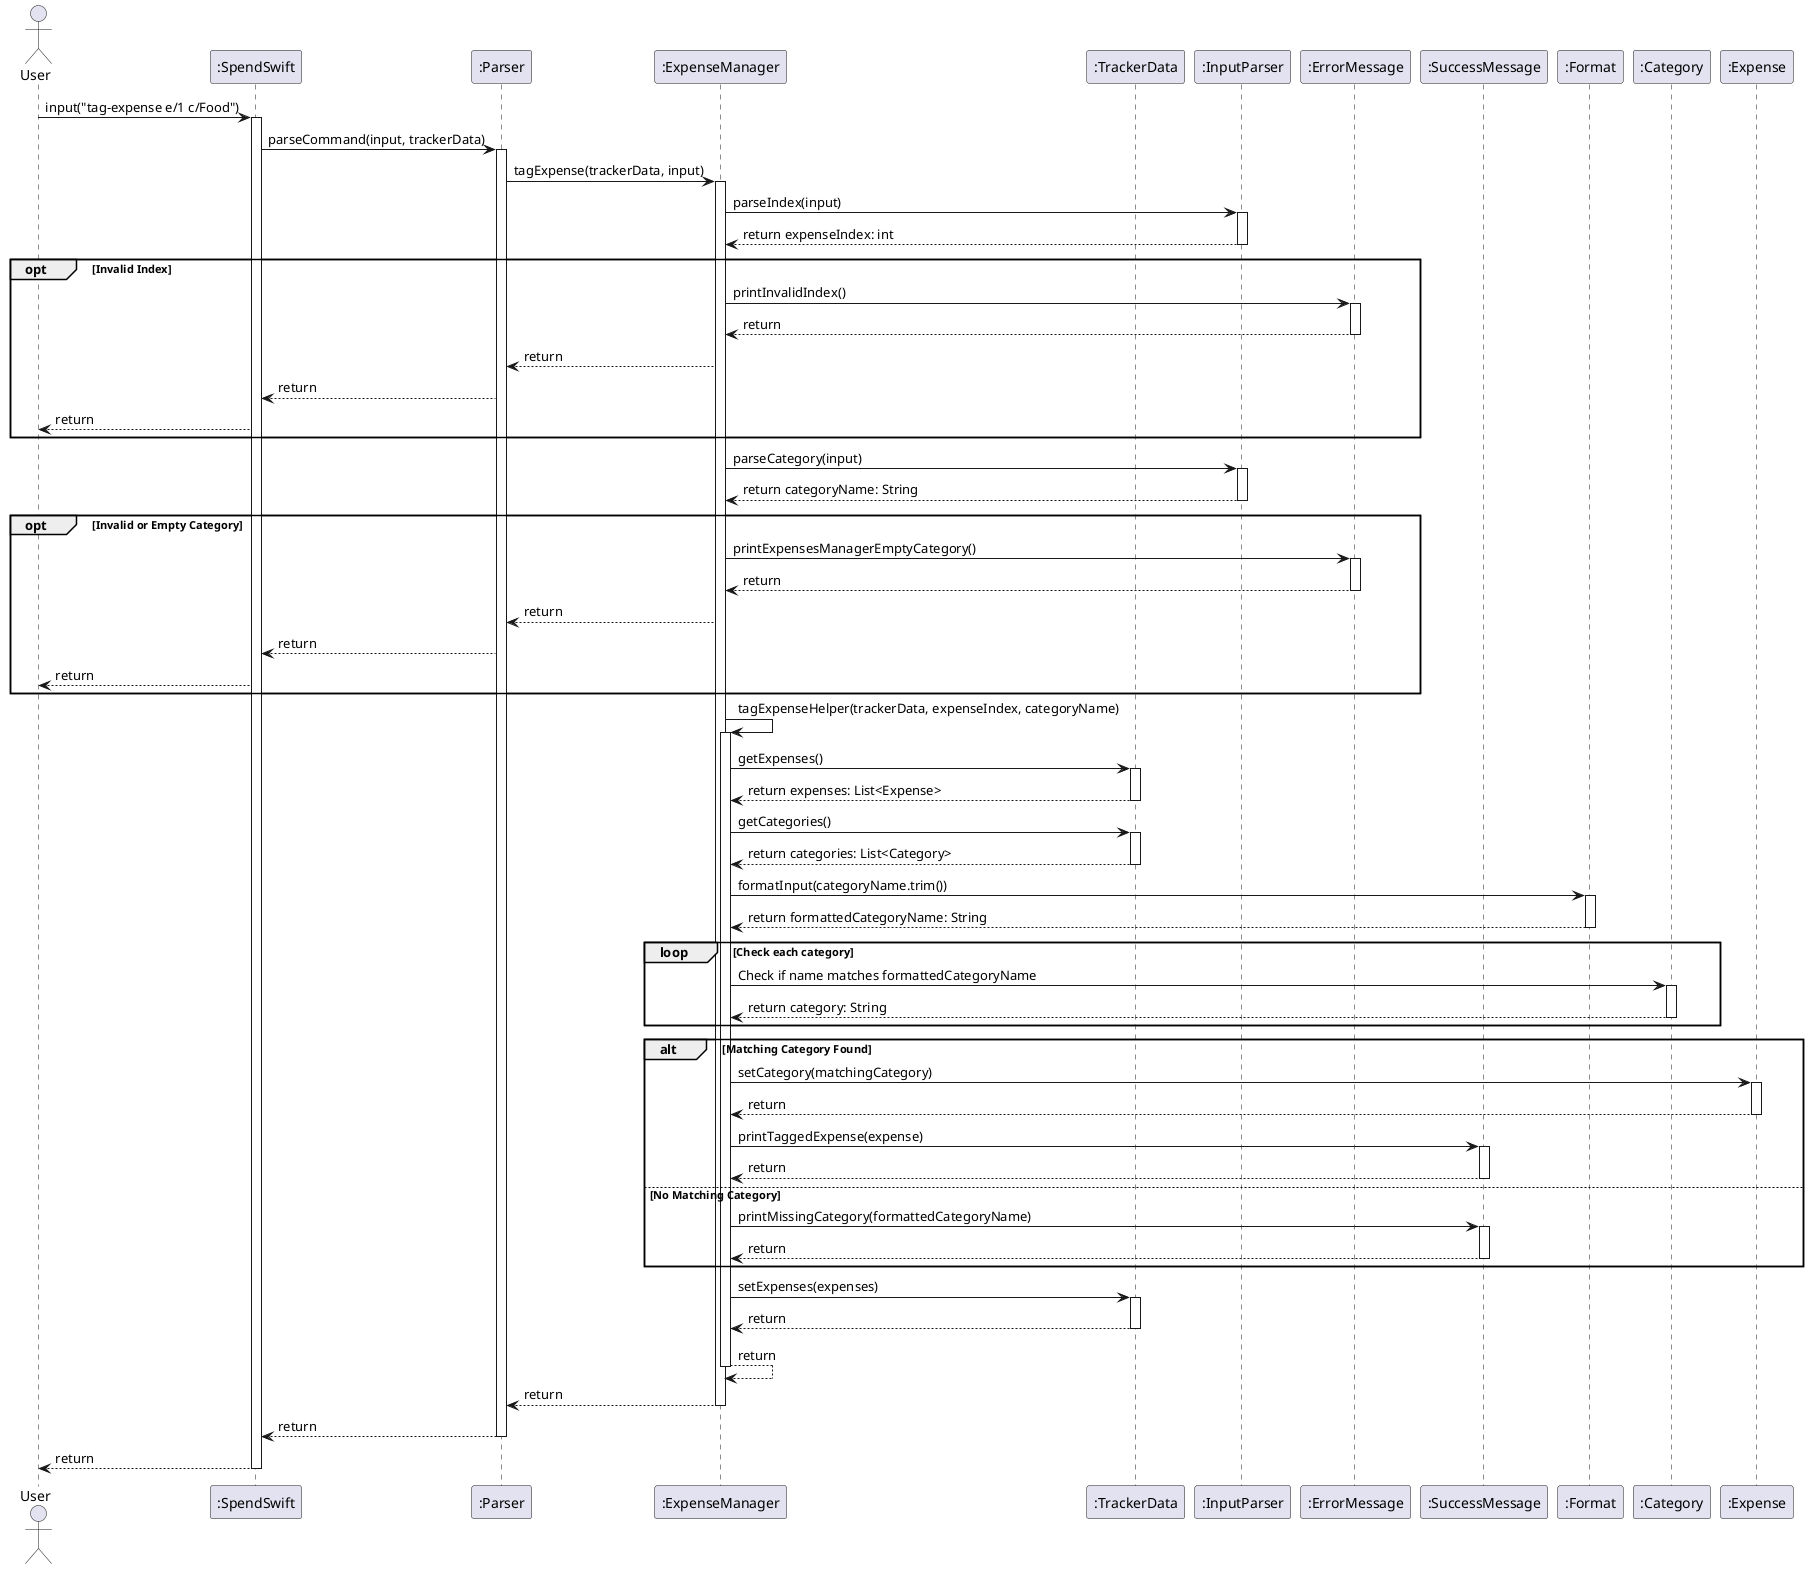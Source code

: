 @startuml
actor User
participant ":SpendSwift" as SpendSwift
participant ":Parser" as Parser
participant ":ExpenseManager" as ExpenseManager
participant ":TrackerData" as TrackerData
participant ":InputParser" as InputParser
participant ":ErrorMessage" as ErrorMessage
participant ":SuccessMessage" as SuccessMessage
participant ":Format" as Format
participant ":Category" as Category
participant ":Expense" as Expense

User -> SpendSwift : input("tag-expense e/1 c/Food")
activate SpendSwift
SpendSwift -> Parser : parseCommand(input, trackerData)

activate Parser
Parser -> ExpenseManager : tagExpense(trackerData, input)

activate ExpenseManager
ExpenseManager -> InputParser : parseIndex(input)
activate InputParser
InputParser --> ExpenseManager : return expenseIndex: int
deactivate InputParser

opt Invalid Index
    ExpenseManager -> ErrorMessage : printInvalidIndex()
    activate ErrorMessage
    ErrorMessage --> ExpenseManager : return
    deactivate ErrorMessage
    ExpenseManager --> Parser : return
    Parser --> SpendSwift : return
    SpendSwift --> User : return
end

ExpenseManager -> InputParser : parseCategory(input)
activate InputParser
InputParser --> ExpenseManager : return categoryName: String
deactivate InputParser

opt Invalid or Empty Category
    ExpenseManager -> ErrorMessage : printExpensesManagerEmptyCategory()
    activate ErrorMessage
    ErrorMessage --> ExpenseManager : return
    deactivate ErrorMessage
    ExpenseManager --> Parser : return
    Parser --> SpendSwift : return
    SpendSwift --> User : return
end

    ExpenseManager -> ExpenseManager : tagExpenseHelper(trackerData, expenseIndex, categoryName)

    activate ExpenseManager
    ExpenseManager -> TrackerData : getExpenses()
    activate TrackerData
    TrackerData --> ExpenseManager : return expenses: List<Expense>
    deactivate TrackerData
    ExpenseManager -> TrackerData : getCategories()
    activate TrackerData
    TrackerData --> ExpenseManager : return categories: List<Category>
    deactivate TrackerData

    ExpenseManager -> Format : formatInput(categoryName.trim())
    activate Format
    Format --> ExpenseManager : return formattedCategoryName: String
    deactivate Format

    loop Check each category
        ExpenseManager -> Category : Check if name matches formattedCategoryName
        activate Category
        Category --> ExpenseManager : return category: String
        deactivate Category
    end

    alt Matching Category Found
        ExpenseManager -> Expense : setCategory(matchingCategory)
        activate Expense
        Expense --> ExpenseManager : return
        deactivate Expense
        ExpenseManager -> SuccessMessage : printTaggedExpense(expense)
        activate SuccessMessage
        SuccessMessage --> ExpenseManager : return
        deactivate SuccessMessage
    else No Matching Category
        ExpenseManager -> SuccessMessage : printMissingCategory(formattedCategoryName)
        activate SuccessMessage
        SuccessMessage --> ExpenseManager : return
        deactivate SuccessMessage
    end

    ExpenseManager -> TrackerData : setExpenses(expenses)
    activate TrackerData
    TrackerData --> ExpenseManager : return
    deactivate TrackerData

ExpenseManager --> ExpenseManager : return
deactivate ExpenseManager

ExpenseManager --> Parser : return
deactivate ExpenseManager
Parser --> SpendSwift : return
deactivate Parser
SpendSwift --> User : return
deactivate SpendSwift

@enduml
